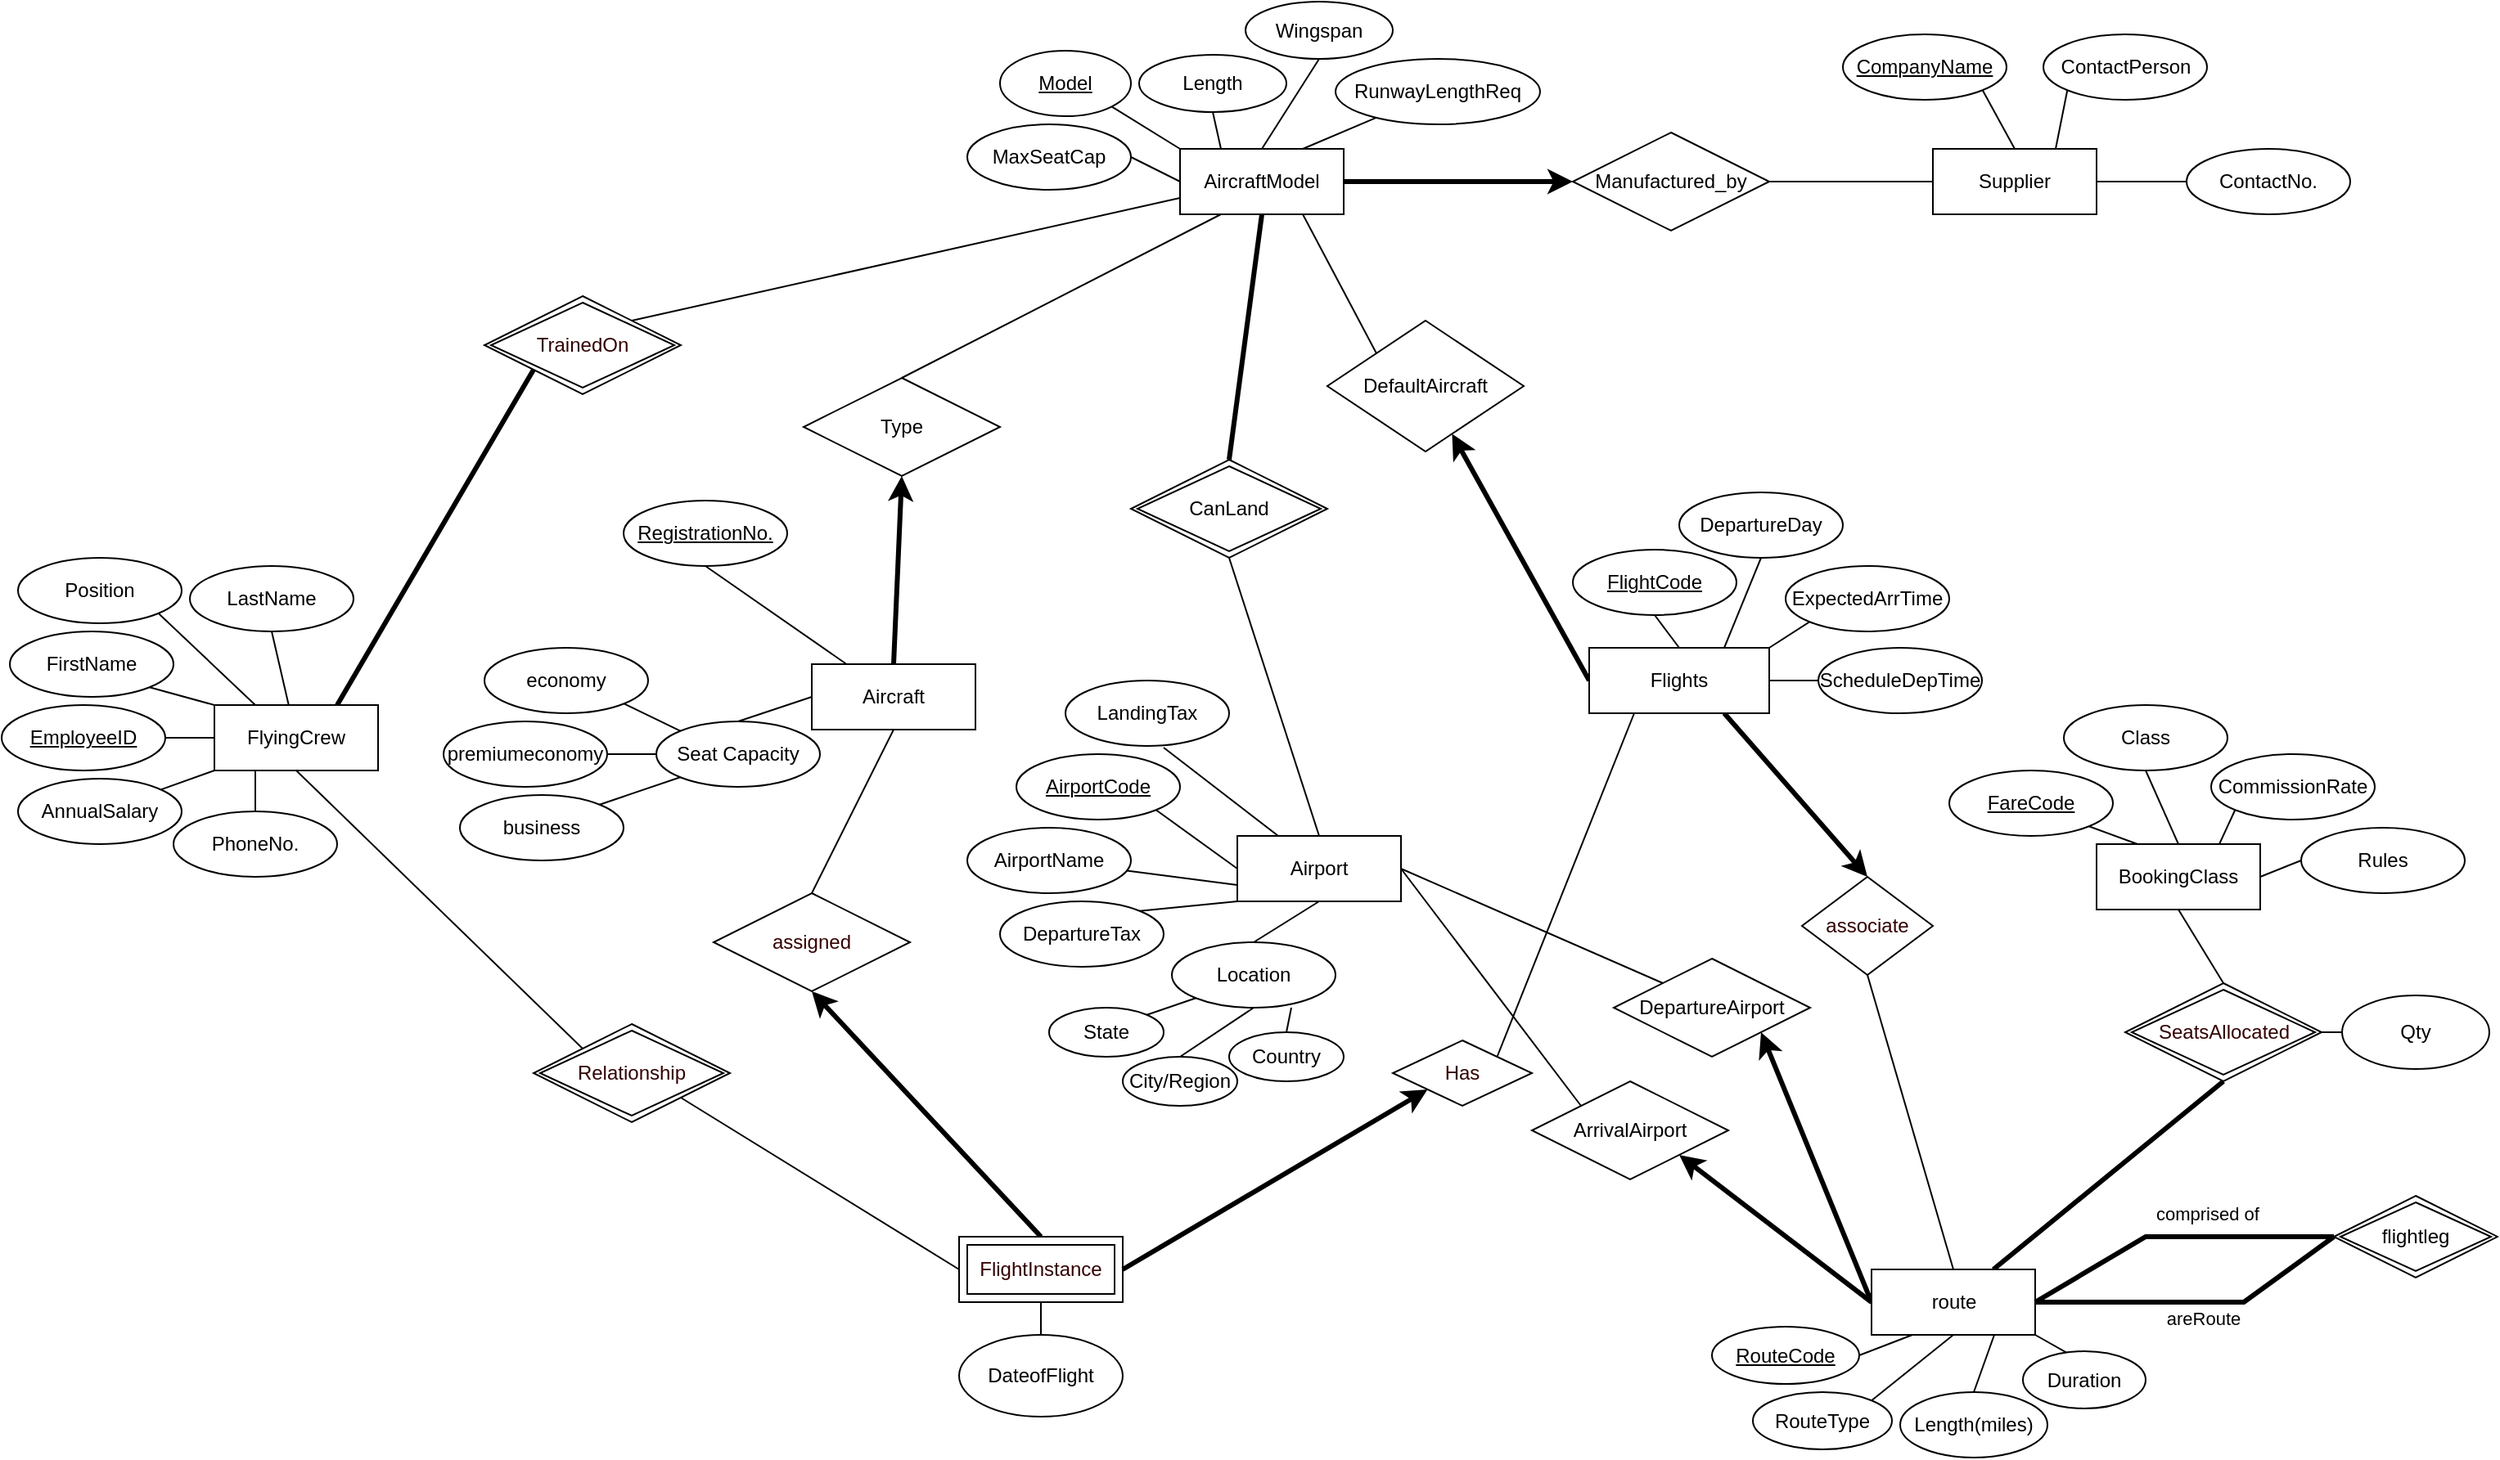 <mxfile version="17.2.4" type="device"><diagram id="R2lEEEUBdFMjLlhIrx00" name="Page-1"><mxGraphModel dx="1956" dy="860" grid="1" gridSize="5" guides="1" tooltips="1" connect="1" arrows="1" fold="1" page="1" pageScale="1" pageWidth="850" pageHeight="1100" math="0" shadow="0" extFonts="Permanent Marker^https://fonts.googleapis.com/css?family=Permanent+Marker"><root><mxCell id="0"/><mxCell id="1" parent="0"/><mxCell id="pEChJf2AspVZPktj4VB5-4" style="edgeStyle=orthogonalEdgeStyle;rounded=0;orthogonalLoop=1;jettySize=auto;html=1;exitX=1;exitY=0.5;exitDx=0;exitDy=0;entryX=0;entryY=0.5;entryDx=0;entryDy=0;fontStyle=1;strokeWidth=3;endArrow=classic;endFill=1;" parent="1" source="TsAvW0tNyDY4sNGclQYW-1" target="eDvHVRvTU_0YYFfgWtFY-4" edge="1"><mxGeometry relative="1" as="geometry"/></mxCell><mxCell id="z5E94BmxUHzPGZJXHCPP-29" style="rounded=0;orthogonalLoop=1;jettySize=auto;html=1;exitX=0;exitY=0;exitDx=0;exitDy=0;entryX=1;entryY=1;entryDx=0;entryDy=0;startArrow=none;startFill=0;endArrow=none;endFill=0;strokeWidth=1;" parent="1" source="TsAvW0tNyDY4sNGclQYW-1" target="TsAvW0tNyDY4sNGclQYW-4" edge="1"><mxGeometry relative="1" as="geometry"/></mxCell><mxCell id="TsAvW0tNyDY4sNGclQYW-1" value="AircraftModel" style="whiteSpace=wrap;html=1;align=center;" parent="1" vertex="1"><mxGeometry x="35" y="135" width="100" height="40" as="geometry"/></mxCell><mxCell id="TsAvW0tNyDY4sNGclQYW-18" style="rounded=0;orthogonalLoop=1;jettySize=auto;html=1;exitX=0.5;exitY=1;exitDx=0;exitDy=0;entryX=0.25;entryY=0;entryDx=0;entryDy=0;endArrow=none;endFill=0;" parent="1" source="TsAvW0tNyDY4sNGclQYW-3" target="TsAvW0tNyDY4sNGclQYW-1" edge="1"><mxGeometry relative="1" as="geometry"/></mxCell><mxCell id="TsAvW0tNyDY4sNGclQYW-3" value="Length" style="ellipse;whiteSpace=wrap;html=1;align=center;" parent="1" vertex="1"><mxGeometry x="10" y="77.5" width="90" height="35" as="geometry"/></mxCell><mxCell id="TsAvW0tNyDY4sNGclQYW-4" value="Model" style="ellipse;whiteSpace=wrap;html=1;align=center;fontStyle=4;strokeColor=default;" parent="1" vertex="1"><mxGeometry x="-75" y="75" width="80" height="40" as="geometry"/></mxCell><mxCell id="TsAvW0tNyDY4sNGclQYW-15" style="rounded=0;orthogonalLoop=1;jettySize=auto;html=1;exitX=0.5;exitY=1;exitDx=0;exitDy=0;entryX=0.5;entryY=0;entryDx=0;entryDy=0;endArrow=none;endFill=0;" parent="1" source="TsAvW0tNyDY4sNGclQYW-5" target="TsAvW0tNyDY4sNGclQYW-1" edge="1"><mxGeometry relative="1" as="geometry"/></mxCell><mxCell id="TsAvW0tNyDY4sNGclQYW-5" value="Wingspan" style="ellipse;whiteSpace=wrap;html=1;align=center;" parent="1" vertex="1"><mxGeometry x="75" y="45" width="90" height="35" as="geometry"/></mxCell><mxCell id="TsAvW0tNyDY4sNGclQYW-16" style="rounded=0;orthogonalLoop=1;jettySize=auto;html=1;entryX=0.75;entryY=0;entryDx=0;entryDy=0;endArrow=none;endFill=0;" parent="1" source="TsAvW0tNyDY4sNGclQYW-6" target="TsAvW0tNyDY4sNGclQYW-1" edge="1"><mxGeometry relative="1" as="geometry"/></mxCell><mxCell id="TsAvW0tNyDY4sNGclQYW-6" value="RunwayLengthReq" style="ellipse;whiteSpace=wrap;html=1;align=center;" parent="1" vertex="1"><mxGeometry x="130" y="80" width="125" height="40" as="geometry"/></mxCell><mxCell id="TsAvW0tNyDY4sNGclQYW-7" value="MaxSeatCap" style="ellipse;whiteSpace=wrap;html=1;align=center;" parent="1" vertex="1"><mxGeometry x="-95" y="120" width="100" height="40" as="geometry"/></mxCell><mxCell id="TsAvW0tNyDY4sNGclQYW-11" value="" style="endArrow=none;html=1;rounded=0;entryX=0;entryY=0.5;entryDx=0;entryDy=0;exitX=1;exitY=0.5;exitDx=0;exitDy=0;" parent="1" source="TsAvW0tNyDY4sNGclQYW-7" target="TsAvW0tNyDY4sNGclQYW-1" edge="1"><mxGeometry width="50" height="50" relative="1" as="geometry"><mxPoint x="-25" y="155" as="sourcePoint"/><mxPoint x="25" y="105" as="targetPoint"/></mxGeometry></mxCell><mxCell id="pEChJf2AspVZPktj4VB5-5" style="edgeStyle=orthogonalEdgeStyle;rounded=0;orthogonalLoop=1;jettySize=auto;html=1;exitX=0;exitY=0.5;exitDx=0;exitDy=0;entryX=1;entryY=0.5;entryDx=0;entryDy=0;endArrow=none;endFill=0;strokeWidth=1;" parent="1" source="TsAvW0tNyDY4sNGclQYW-20" target="eDvHVRvTU_0YYFfgWtFY-4" edge="1"><mxGeometry relative="1" as="geometry"/></mxCell><mxCell id="TsAvW0tNyDY4sNGclQYW-20" value="Supplier" style="whiteSpace=wrap;html=1;align=center;" parent="1" vertex="1"><mxGeometry x="495" y="135" width="100" height="40" as="geometry"/></mxCell><mxCell id="TsAvW0tNyDY4sNGclQYW-28" style="rounded=0;orthogonalLoop=1;jettySize=auto;html=1;exitX=0;exitY=1;exitDx=0;exitDy=0;endArrow=none;endFill=0;entryX=0.75;entryY=0;entryDx=0;entryDy=0;" parent="1" source="TsAvW0tNyDY4sNGclQYW-21" target="TsAvW0tNyDY4sNGclQYW-20" edge="1"><mxGeometry relative="1" as="geometry"><mxPoint x="500" y="135" as="targetPoint"/></mxGeometry></mxCell><mxCell id="TsAvW0tNyDY4sNGclQYW-21" value="ContactPerson" style="ellipse;whiteSpace=wrap;html=1;align=center;" parent="1" vertex="1"><mxGeometry x="562.5" y="65" width="100" height="40" as="geometry"/></mxCell><mxCell id="TsAvW0tNyDY4sNGclQYW-27" style="rounded=0;orthogonalLoop=1;jettySize=auto;html=1;exitX=1;exitY=1;exitDx=0;exitDy=0;endArrow=none;endFill=0;entryX=0.5;entryY=0;entryDx=0;entryDy=0;" parent="1" source="TsAvW0tNyDY4sNGclQYW-22" target="TsAvW0tNyDY4sNGclQYW-20" edge="1"><mxGeometry relative="1" as="geometry"><mxPoint x="460" y="135" as="targetPoint"/></mxGeometry></mxCell><mxCell id="TsAvW0tNyDY4sNGclQYW-22" value="CompanyName" style="ellipse;whiteSpace=wrap;html=1;align=center;fontStyle=4;" parent="1" vertex="1"><mxGeometry x="440" y="65" width="100" height="40" as="geometry"/></mxCell><mxCell id="TsAvW0tNyDY4sNGclQYW-29" style="rounded=0;orthogonalLoop=1;jettySize=auto;html=1;exitX=0;exitY=0.5;exitDx=0;exitDy=0;entryX=1;entryY=0.5;entryDx=0;entryDy=0;endArrow=none;endFill=0;" parent="1" source="TsAvW0tNyDY4sNGclQYW-23" target="TsAvW0tNyDY4sNGclQYW-20" edge="1"><mxGeometry relative="1" as="geometry"/></mxCell><mxCell id="TsAvW0tNyDY4sNGclQYW-23" value="ContactNo." style="ellipse;whiteSpace=wrap;html=1;align=center;" parent="1" vertex="1"><mxGeometry x="650" y="135" width="100" height="40" as="geometry"/></mxCell><mxCell id="7dD6ghx9yGqlYlSgeZOr-4" style="rounded=0;orthogonalLoop=1;jettySize=auto;html=1;exitX=0.5;exitY=1;exitDx=0;exitDy=0;endArrow=none;endFill=0;" parent="1" source="TsAvW0tNyDY4sNGclQYW-32" target="7dD6ghx9yGqlYlSgeZOr-2" edge="1"><mxGeometry relative="1" as="geometry"/></mxCell><mxCell id="TsAvW0tNyDY4sNGclQYW-32" value="RegistrationNo." style="ellipse;whiteSpace=wrap;html=1;align=center;fontStyle=4;" parent="1" vertex="1"><mxGeometry x="-305" y="350" width="100" height="40" as="geometry"/></mxCell><mxCell id="z5E94BmxUHzPGZJXHCPP-46" style="edgeStyle=none;rounded=0;orthogonalLoop=1;jettySize=auto;html=1;exitX=0;exitY=1;exitDx=0;exitDy=0;entryX=1;entryY=0;entryDx=0;entryDy=0;fontSize=12;startArrow=none;startFill=0;endArrow=none;endFill=0;strokeWidth=1;" parent="1" source="TsAvW0tNyDY4sNGclQYW-37" target="z5E94BmxUHzPGZJXHCPP-45" edge="1"><mxGeometry relative="1" as="geometry"/></mxCell><mxCell id="TsAvW0tNyDY4sNGclQYW-37" value="Seat Capacity" style="ellipse;whiteSpace=wrap;html=1;align=center;" parent="1" vertex="1"><mxGeometry x="-285" y="485" width="100" height="40" as="geometry"/></mxCell><mxCell id="pEChJf2AspVZPktj4VB5-18" style="rounded=0;orthogonalLoop=1;jettySize=auto;html=1;exitX=0.5;exitY=0;exitDx=0;exitDy=0;entryX=0.5;entryY=1;entryDx=0;entryDy=0;endArrow=none;endFill=0;strokeWidth=1;" parent="1" source="TsAvW0tNyDY4sNGclQYW-46" target="eDvHVRvTU_0YYFfgWtFY-2" edge="1"><mxGeometry relative="1" as="geometry"/></mxCell><mxCell id="z5E94BmxUHzPGZJXHCPP-9" style="rounded=0;orthogonalLoop=1;jettySize=auto;html=1;exitX=1;exitY=0.5;exitDx=0;exitDy=0;entryX=0;entryY=0;entryDx=0;entryDy=0;endArrow=none;endFill=0;" parent="1" source="TsAvW0tNyDY4sNGclQYW-46" target="z5E94BmxUHzPGZJXHCPP-8" edge="1"><mxGeometry relative="1" as="geometry"/></mxCell><mxCell id="z5E94BmxUHzPGZJXHCPP-30" value="" style="rounded=0;orthogonalLoop=1;jettySize=auto;html=1;startArrow=none;startFill=0;endArrow=none;endFill=0;strokeWidth=1;exitX=0;exitY=0.75;exitDx=0;exitDy=0;" parent="1" source="TsAvW0tNyDY4sNGclQYW-46" target="TsAvW0tNyDY4sNGclQYW-49" edge="1"><mxGeometry relative="1" as="geometry"/></mxCell><mxCell id="TsAvW0tNyDY4sNGclQYW-46" value="Airport" style="whiteSpace=wrap;html=1;align=center;" parent="1" vertex="1"><mxGeometry x="70" y="555" width="100" height="40" as="geometry"/></mxCell><mxCell id="TsAvW0tNyDY4sNGclQYW-54" style="rounded=0;orthogonalLoop=1;jettySize=auto;html=1;exitX=1;exitY=1;exitDx=0;exitDy=0;entryX=0;entryY=0.5;entryDx=0;entryDy=0;endArrow=none;endFill=0;" parent="1" source="TsAvW0tNyDY4sNGclQYW-48" target="TsAvW0tNyDY4sNGclQYW-46" edge="1"><mxGeometry relative="1" as="geometry"/></mxCell><mxCell id="TsAvW0tNyDY4sNGclQYW-48" value="AirportCode" style="ellipse;whiteSpace=wrap;html=1;align=center;fontStyle=4;" parent="1" vertex="1"><mxGeometry x="-65" y="505" width="100" height="40" as="geometry"/></mxCell><mxCell id="TsAvW0tNyDY4sNGclQYW-49" value="AirportName" style="ellipse;whiteSpace=wrap;html=1;align=center;" parent="1" vertex="1"><mxGeometry x="-95" y="550" width="100" height="40" as="geometry"/></mxCell><mxCell id="TsAvW0tNyDY4sNGclQYW-56" style="rounded=0;orthogonalLoop=1;jettySize=auto;html=1;exitX=0.5;exitY=0;exitDx=0;exitDy=0;entryX=0.5;entryY=1;entryDx=0;entryDy=0;endArrow=none;endFill=0;" parent="1" source="TsAvW0tNyDY4sNGclQYW-50" target="TsAvW0tNyDY4sNGclQYW-46" edge="1"><mxGeometry relative="1" as="geometry"><mxPoint x="175" y="675" as="sourcePoint"/></mxGeometry></mxCell><mxCell id="TsAvW0tNyDY4sNGclQYW-50" value="Location" style="ellipse;whiteSpace=wrap;html=1;align=center;" parent="1" vertex="1"><mxGeometry x="30" y="620" width="100" height="40" as="geometry"/></mxCell><mxCell id="TsAvW0tNyDY4sNGclQYW-57" style="rounded=0;orthogonalLoop=1;jettySize=auto;html=1;exitX=1;exitY=0;exitDx=0;exitDy=0;entryX=0;entryY=1;entryDx=0;entryDy=0;endArrow=none;endFill=0;" parent="1" source="TsAvW0tNyDY4sNGclQYW-51" target="TsAvW0tNyDY4sNGclQYW-46" edge="1"><mxGeometry relative="1" as="geometry"/></mxCell><mxCell id="TsAvW0tNyDY4sNGclQYW-51" value="DepartureTax" style="ellipse;whiteSpace=wrap;html=1;align=center;" parent="1" vertex="1"><mxGeometry x="-75" y="595" width="100" height="40" as="geometry"/></mxCell><mxCell id="TsAvW0tNyDY4sNGclQYW-58" style="rounded=0;orthogonalLoop=1;jettySize=auto;html=1;exitX=0.6;exitY=1.025;exitDx=0;exitDy=0;entryX=0.25;entryY=0;entryDx=0;entryDy=0;endArrow=none;endFill=0;exitPerimeter=0;" parent="1" source="TsAvW0tNyDY4sNGclQYW-52" target="TsAvW0tNyDY4sNGclQYW-46" edge="1"><mxGeometry relative="1" as="geometry"/></mxCell><mxCell id="TsAvW0tNyDY4sNGclQYW-52" value="LandingTax" style="ellipse;whiteSpace=wrap;html=1;align=center;" parent="1" vertex="1"><mxGeometry x="-35" y="460" width="100" height="40" as="geometry"/></mxCell><mxCell id="TsAvW0tNyDY4sNGclQYW-72" style="rounded=0;orthogonalLoop=1;jettySize=auto;html=1;exitX=0.5;exitY=1;exitDx=0;exitDy=0;entryX=1;entryY=0;entryDx=0;entryDy=0;endArrow=none;endFill=0;" parent="1" source="z5E94BmxUHzPGZJXHCPP-37" target="TsAvW0tNyDY4sNGclQYW-68" edge="1"><mxGeometry relative="1" as="geometry"/></mxCell><mxCell id="e8c3mmMCPotwnUqlNvpU-26" style="rounded=0;orthogonalLoop=1;jettySize=auto;html=1;entryX=0.5;entryY=1;entryDx=0;entryDy=0;endArrow=none;endFill=0;strokeWidth=3;" parent="1" source="z5E94BmxUHzPGZJXHCPP-37" target="E9beIOmDLiMl7dlAocLe-42" edge="1"><mxGeometry relative="1" as="geometry"><mxPoint x="1125" y="410" as="targetPoint"/><mxPoint x="1076" y="495" as="sourcePoint"/></mxGeometry></mxCell><mxCell id="TsAvW0tNyDY4sNGclQYW-68" value="RouteType" style="ellipse;whiteSpace=wrap;html=1;align=center;" parent="1" vertex="1"><mxGeometry x="385" y="895" width="85" height="35" as="geometry"/></mxCell><mxCell id="TsAvW0tNyDY4sNGclQYW-76" style="rounded=0;orthogonalLoop=1;jettySize=auto;html=1;exitX=1;exitY=0.5;exitDx=0;exitDy=0;entryX=0.25;entryY=1;entryDx=0;entryDy=0;endArrow=none;endFill=0;" parent="1" source="TsAvW0tNyDY4sNGclQYW-75" target="z5E94BmxUHzPGZJXHCPP-37" edge="1"><mxGeometry relative="1" as="geometry"/></mxCell><mxCell id="TsAvW0tNyDY4sNGclQYW-75" value="&lt;u&gt;RouteCode&lt;/u&gt;" style="ellipse;whiteSpace=wrap;html=1;align=center;" parent="1" vertex="1"><mxGeometry x="360" y="855" width="90" height="35" as="geometry"/></mxCell><mxCell id="pEChJf2AspVZPktj4VB5-53" style="rounded=0;orthogonalLoop=1;jettySize=auto;html=1;exitX=0.5;exitY=1;exitDx=0;exitDy=0;endArrow=none;endFill=0;strokeWidth=1;" parent="1" source="E9beIOmDLiMl7dlAocLe-17" target="pEChJf2AspVZPktj4VB5-45" edge="1"><mxGeometry relative="1" as="geometry"/></mxCell><mxCell id="pEChJf2AspVZPktj4VB5-6" style="rounded=0;orthogonalLoop=1;jettySize=auto;html=1;exitX=0.5;exitY=0;exitDx=0;exitDy=0;entryX=0.5;entryY=1;entryDx=0;entryDy=0;endArrow=classic;endFill=1;strokeWidth=3;" parent="1" source="7dD6ghx9yGqlYlSgeZOr-2" target="eDvHVRvTU_0YYFfgWtFY-3" edge="1"><mxGeometry relative="1" as="geometry"/></mxCell><mxCell id="pEChJf2AspVZPktj4VB5-15" style="rounded=0;orthogonalLoop=1;jettySize=auto;html=1;exitX=0;exitY=0.5;exitDx=0;exitDy=0;entryX=0.5;entryY=0;entryDx=0;entryDy=0;endArrow=none;endFill=0;strokeWidth=1;" parent="1" source="7dD6ghx9yGqlYlSgeZOr-2" target="TsAvW0tNyDY4sNGclQYW-37" edge="1"><mxGeometry relative="1" as="geometry"><mxPoint x="-125" y="490" as="sourcePoint"/><mxPoint x="-120" y="450" as="targetPoint"/></mxGeometry></mxCell><mxCell id="7dD6ghx9yGqlYlSgeZOr-2" value="Aircraft" style="whiteSpace=wrap;html=1;align=center;" parent="1" vertex="1"><mxGeometry x="-190" y="450" width="100" height="40" as="geometry"/></mxCell><mxCell id="pEChJf2AspVZPktj4VB5-38" style="rounded=0;orthogonalLoop=1;jettySize=auto;html=1;exitX=0.5;exitY=1;exitDx=0;exitDy=0;entryX=0.5;entryY=0;entryDx=0;entryDy=0;endArrow=none;endFill=0;strokeWidth=1;" parent="1" source="7dD6ghx9yGqlYlSgeZOr-9" target="pEChJf2AspVZPktj4VB5-37" edge="1"><mxGeometry relative="1" as="geometry"/></mxCell><mxCell id="7dD6ghx9yGqlYlSgeZOr-9" value="FlightCode" style="ellipse;whiteSpace=wrap;html=1;align=center;fontStyle=4;" parent="1" vertex="1"><mxGeometry x="275" y="380" width="100" height="40" as="geometry"/></mxCell><mxCell id="7dD6ghx9yGqlYlSgeZOr-10" value="DepartureDay" style="ellipse;whiteSpace=wrap;html=1;align=center;" parent="1" vertex="1"><mxGeometry x="340" y="345" width="100" height="40" as="geometry"/></mxCell><mxCell id="pEChJf2AspVZPktj4VB5-41" style="rounded=0;orthogonalLoop=1;jettySize=auto;html=1;exitX=0;exitY=0.5;exitDx=0;exitDy=0;entryX=1;entryY=0.5;entryDx=0;entryDy=0;endArrow=none;endFill=0;strokeWidth=1;" parent="1" source="7dD6ghx9yGqlYlSgeZOr-11" target="pEChJf2AspVZPktj4VB5-37" edge="1"><mxGeometry relative="1" as="geometry"/></mxCell><mxCell id="7dD6ghx9yGqlYlSgeZOr-11" value="ScheduleDepTime" style="ellipse;whiteSpace=wrap;html=1;align=center;" parent="1" vertex="1"><mxGeometry x="425" y="440" width="100" height="40" as="geometry"/></mxCell><mxCell id="pEChJf2AspVZPktj4VB5-42" style="rounded=0;orthogonalLoop=1;jettySize=auto;html=1;exitX=0;exitY=1;exitDx=0;exitDy=0;endArrow=none;endFill=0;strokeWidth=1;entryX=1;entryY=0;entryDx=0;entryDy=0;" parent="1" source="7dD6ghx9yGqlYlSgeZOr-12" target="pEChJf2AspVZPktj4VB5-37" edge="1"><mxGeometry relative="1" as="geometry"><mxPoint x="560" y="370" as="targetPoint"/></mxGeometry></mxCell><mxCell id="7dD6ghx9yGqlYlSgeZOr-12" value="ExpectedArrTime" style="ellipse;whiteSpace=wrap;html=1;align=center;" parent="1" vertex="1"><mxGeometry x="405" y="390" width="100" height="40" as="geometry"/></mxCell><mxCell id="pEChJf2AspVZPktj4VB5-54" style="rounded=0;orthogonalLoop=1;jettySize=auto;html=1;exitX=0.5;exitY=0;exitDx=0;exitDy=0;endArrow=none;endFill=0;strokeWidth=1;entryX=0.5;entryY=1;entryDx=0;entryDy=0;" parent="1" source="E9beIOmDLiMl7dlAocLe-20" target="7dD6ghx9yGqlYlSgeZOr-2" edge="1"><mxGeometry relative="1" as="geometry"><mxPoint x="200" y="350" as="targetPoint"/><mxPoint x="-110" y="700" as="sourcePoint"/></mxGeometry></mxCell><mxCell id="7dD6ghx9yGqlYlSgeZOr-26" style="rounded=0;orthogonalLoop=1;jettySize=auto;html=1;exitX=0.5;exitY=1;exitDx=0;exitDy=0;entryX=0.5;entryY=0;entryDx=0;entryDy=0;endArrow=none;endFill=0;" parent="1" source="7dD6ghx9yGqlYlSgeZOr-19" target="7dD6ghx9yGqlYlSgeZOr-22" edge="1"><mxGeometry relative="1" as="geometry"/></mxCell><mxCell id="7dD6ghx9yGqlYlSgeZOr-19" value="Class" style="ellipse;whiteSpace=wrap;html=1;align=center;" parent="1" vertex="1"><mxGeometry x="575" y="475" width="100" height="40" as="geometry"/></mxCell><mxCell id="7dD6ghx9yGqlYlSgeZOr-25" style="rounded=0;orthogonalLoop=1;jettySize=auto;html=1;exitX=1;exitY=1;exitDx=0;exitDy=0;entryX=0.25;entryY=0;entryDx=0;entryDy=0;endArrow=none;endFill=0;" parent="1" source="7dD6ghx9yGqlYlSgeZOr-21" target="7dD6ghx9yGqlYlSgeZOr-22" edge="1"><mxGeometry relative="1" as="geometry"/></mxCell><mxCell id="7dD6ghx9yGqlYlSgeZOr-21" value="FareCode" style="ellipse;whiteSpace=wrap;html=1;align=center;fontStyle=4;" parent="1" vertex="1"><mxGeometry x="505" y="515" width="100" height="40" as="geometry"/></mxCell><mxCell id="e8c3mmMCPotwnUqlNvpU-27" style="rounded=0;orthogonalLoop=1;jettySize=auto;html=1;exitX=0.5;exitY=1;exitDx=0;exitDy=0;entryX=0.5;entryY=0;entryDx=0;entryDy=0;endArrow=none;endFill=0;strokeWidth=1;" parent="1" source="7dD6ghx9yGqlYlSgeZOr-22" target="E9beIOmDLiMl7dlAocLe-42" edge="1"><mxGeometry relative="1" as="geometry"><mxPoint x="657.5" y="650" as="targetPoint"/></mxGeometry></mxCell><mxCell id="7dD6ghx9yGqlYlSgeZOr-22" value="BookingClass" style="whiteSpace=wrap;html=1;align=center;gradientColor=#ffffff;gradientDirection=east;" parent="1" vertex="1"><mxGeometry x="595" y="560" width="100" height="40" as="geometry"/></mxCell><mxCell id="7dD6ghx9yGqlYlSgeZOr-27" style="rounded=0;orthogonalLoop=1;jettySize=auto;html=1;exitX=0;exitY=1;exitDx=0;exitDy=0;entryX=0.75;entryY=0;entryDx=0;entryDy=0;endArrow=none;endFill=0;" parent="1" source="7dD6ghx9yGqlYlSgeZOr-23" target="7dD6ghx9yGqlYlSgeZOr-22" edge="1"><mxGeometry relative="1" as="geometry"/></mxCell><mxCell id="7dD6ghx9yGqlYlSgeZOr-23" value="CommissionRate" style="ellipse;whiteSpace=wrap;html=1;align=center;" parent="1" vertex="1"><mxGeometry x="665" y="505" width="100" height="40" as="geometry"/></mxCell><mxCell id="7dD6ghx9yGqlYlSgeZOr-28" style="rounded=0;orthogonalLoop=1;jettySize=auto;html=1;exitX=0;exitY=0.5;exitDx=0;exitDy=0;entryX=1;entryY=0.5;entryDx=0;entryDy=0;endArrow=none;endFill=0;" parent="1" source="7dD6ghx9yGqlYlSgeZOr-24" target="7dD6ghx9yGqlYlSgeZOr-22" edge="1"><mxGeometry relative="1" as="geometry"/></mxCell><mxCell id="7dD6ghx9yGqlYlSgeZOr-24" value="Rules" style="ellipse;whiteSpace=wrap;html=1;align=center;" parent="1" vertex="1"><mxGeometry x="720" y="550" width="100" height="40" as="geometry"/></mxCell><mxCell id="7dD6ghx9yGqlYlSgeZOr-43" style="rounded=0;orthogonalLoop=1;jettySize=auto;html=1;exitX=0;exitY=1;exitDx=0;exitDy=0;endArrow=none;endFill=0;" parent="1" source="7dD6ghx9yGqlYlSgeZOr-29" target="7dD6ghx9yGqlYlSgeZOr-42" edge="1"><mxGeometry relative="1" as="geometry"/></mxCell><mxCell id="e8c3mmMCPotwnUqlNvpU-42" style="rounded=0;orthogonalLoop=1;jettySize=auto;html=1;exitX=0.75;exitY=0;exitDx=0;exitDy=0;entryX=0;entryY=1;entryDx=0;entryDy=0;endArrow=none;endFill=0;strokeWidth=3;fontStyle=1" parent="1" source="7dD6ghx9yGqlYlSgeZOr-29" target="E9beIOmDLiMl7dlAocLe-46" edge="1"><mxGeometry relative="1" as="geometry"><mxPoint x="-350" y="275" as="targetPoint"/></mxGeometry></mxCell><mxCell id="7dD6ghx9yGqlYlSgeZOr-29" value="FlyingCrew" style="whiteSpace=wrap;html=1;align=center;" parent="1" vertex="1"><mxGeometry x="-555" y="475" width="100" height="40" as="geometry"/></mxCell><mxCell id="7dD6ghx9yGqlYlSgeZOr-38" style="edgeStyle=orthogonalEdgeStyle;rounded=0;orthogonalLoop=1;jettySize=auto;html=1;exitX=1;exitY=0.5;exitDx=0;exitDy=0;entryX=0;entryY=0.5;entryDx=0;entryDy=0;endArrow=none;endFill=0;" parent="1" source="7dD6ghx9yGqlYlSgeZOr-30" target="7dD6ghx9yGqlYlSgeZOr-29" edge="1"><mxGeometry relative="1" as="geometry"/></mxCell><mxCell id="7dD6ghx9yGqlYlSgeZOr-30" value="EmployeeID" style="ellipse;whiteSpace=wrap;html=1;align=center;fontStyle=4;" parent="1" vertex="1"><mxGeometry x="-685" y="475" width="100" height="40" as="geometry"/></mxCell><mxCell id="7dD6ghx9yGqlYlSgeZOr-37" style="rounded=0;orthogonalLoop=1;jettySize=auto;html=1;exitX=1;exitY=1;exitDx=0;exitDy=0;entryX=0;entryY=0;entryDx=0;entryDy=0;endArrow=none;endFill=0;" parent="1" source="7dD6ghx9yGqlYlSgeZOr-31" target="7dD6ghx9yGqlYlSgeZOr-29" edge="1"><mxGeometry relative="1" as="geometry"/></mxCell><mxCell id="7dD6ghx9yGqlYlSgeZOr-31" value="FirstName" style="ellipse;whiteSpace=wrap;html=1;align=center;" parent="1" vertex="1"><mxGeometry x="-680" y="430" width="100" height="40" as="geometry"/></mxCell><mxCell id="7dD6ghx9yGqlYlSgeZOr-36" style="rounded=0;orthogonalLoop=1;jettySize=auto;html=1;exitX=0.5;exitY=1;exitDx=0;exitDy=0;endArrow=none;endFill=0;" parent="1" source="7dD6ghx9yGqlYlSgeZOr-33" target="7dD6ghx9yGqlYlSgeZOr-29" edge="1"><mxGeometry relative="1" as="geometry"><mxPoint x="-415" y="475" as="sourcePoint"/></mxGeometry></mxCell><mxCell id="7dD6ghx9yGqlYlSgeZOr-33" value="LastName" style="ellipse;whiteSpace=wrap;html=1;align=center;" parent="1" vertex="1"><mxGeometry x="-570" y="390" width="100" height="40" as="geometry"/></mxCell><mxCell id="7dD6ghx9yGqlYlSgeZOr-40" style="rounded=0;orthogonalLoop=1;jettySize=auto;html=1;exitX=0.5;exitY=0;exitDx=0;exitDy=0;entryX=0.25;entryY=1;entryDx=0;entryDy=0;endArrow=none;endFill=0;" parent="1" source="7dD6ghx9yGqlYlSgeZOr-34" target="7dD6ghx9yGqlYlSgeZOr-29" edge="1"><mxGeometry relative="1" as="geometry"><mxPoint x="-425" y="525" as="sourcePoint"/></mxGeometry></mxCell><mxCell id="7dD6ghx9yGqlYlSgeZOr-34" value="PhoneNo." style="ellipse;whiteSpace=wrap;html=1;align=center;" parent="1" vertex="1"><mxGeometry x="-580" y="540" width="100" height="40" as="geometry"/></mxCell><mxCell id="7dD6ghx9yGqlYlSgeZOr-39" style="rounded=0;orthogonalLoop=1;jettySize=auto;html=1;exitX=0.5;exitY=0;exitDx=0;exitDy=0;entryX=0.25;entryY=0;entryDx=0;entryDy=0;endArrow=none;endFill=0;" parent="1" source="7dD6ghx9yGqlYlSgeZOr-35" target="7dD6ghx9yGqlYlSgeZOr-29" edge="1"><mxGeometry relative="1" as="geometry"/></mxCell><mxCell id="7dD6ghx9yGqlYlSgeZOr-35" value="Position" style="ellipse;whiteSpace=wrap;html=1;align=center;" parent="1" vertex="1"><mxGeometry x="-675" y="385" width="100" height="40" as="geometry"/></mxCell><mxCell id="7dD6ghx9yGqlYlSgeZOr-42" value="AnnualSalary" style="ellipse;whiteSpace=wrap;html=1;align=center;" parent="1" vertex="1"><mxGeometry x="-675" y="520" width="100" height="40" as="geometry"/></mxCell><mxCell id="pEChJf2AspVZPktj4VB5-19" style="rounded=0;orthogonalLoop=1;jettySize=auto;html=1;exitX=0.5;exitY=0;exitDx=0;exitDy=0;entryX=0.5;entryY=1;entryDx=0;entryDy=0;endArrow=none;endFill=0;strokeWidth=3;" parent="1" source="eDvHVRvTU_0YYFfgWtFY-2" target="TsAvW0tNyDY4sNGclQYW-1" edge="1"><mxGeometry relative="1" as="geometry"/></mxCell><mxCell id="eDvHVRvTU_0YYFfgWtFY-2" value="CanLand" style="shape=rhombus;double=1;perimeter=rhombusPerimeter;whiteSpace=wrap;html=1;align=center;" parent="1" vertex="1"><mxGeometry x="5" y="325" width="120" height="60" as="geometry"/></mxCell><mxCell id="pEChJf2AspVZPktj4VB5-7" style="rounded=0;orthogonalLoop=1;jettySize=auto;html=1;exitX=0.5;exitY=0;exitDx=0;exitDy=0;entryX=0.25;entryY=1;entryDx=0;entryDy=0;endArrow=none;endFill=0;strokeWidth=1;" parent="1" source="eDvHVRvTU_0YYFfgWtFY-3" target="TsAvW0tNyDY4sNGclQYW-1" edge="1"><mxGeometry relative="1" as="geometry"><mxPoint x="115" y="205" as="sourcePoint"/></mxGeometry></mxCell><mxCell id="eDvHVRvTU_0YYFfgWtFY-3" value="Type" style="shape=rhombus;perimeter=rhombusPerimeter;whiteSpace=wrap;html=1;align=center;" parent="1" vertex="1"><mxGeometry x="-195" y="275" width="120" height="60" as="geometry"/></mxCell><mxCell id="eDvHVRvTU_0YYFfgWtFY-4" value="Manufactured_by" style="shape=rhombus;perimeter=rhombusPerimeter;whiteSpace=wrap;html=1;align=center;" parent="1" vertex="1"><mxGeometry x="275" y="125" width="120" height="60" as="geometry"/></mxCell><mxCell id="pEChJf2AspVZPktj4VB5-39" style="rounded=0;orthogonalLoop=1;jettySize=auto;html=1;entryX=0.5;entryY=1;entryDx=0;entryDy=0;endArrow=none;endFill=0;strokeWidth=1;exitX=0.75;exitY=0;exitDx=0;exitDy=0;" parent="1" source="pEChJf2AspVZPktj4VB5-37" target="7dD6ghx9yGqlYlSgeZOr-10" edge="1"><mxGeometry relative="1" as="geometry"><mxPoint x="340" y="445" as="sourcePoint"/></mxGeometry></mxCell><mxCell id="e8c3mmMCPotwnUqlNvpU-22" style="rounded=0;orthogonalLoop=1;jettySize=auto;html=1;exitX=0;exitY=0.5;exitDx=0;exitDy=0;endArrow=classic;endFill=1;strokeWidth=3;" parent="1" source="pEChJf2AspVZPktj4VB5-37" target="e8c3mmMCPotwnUqlNvpU-21" edge="1"><mxGeometry relative="1" as="geometry"><mxPoint x="490" y="462.5" as="targetPoint"/></mxGeometry></mxCell><mxCell id="E9beIOmDLiMl7dlAocLe-11" style="rounded=0;orthogonalLoop=1;jettySize=auto;html=1;exitX=0.75;exitY=1;exitDx=0;exitDy=0;fontSize=12;fontColor=#FF0000;endArrow=classic;endFill=1;strokeWidth=3;entryX=0.5;entryY=0;entryDx=0;entryDy=0;" parent="1" source="pEChJf2AspVZPktj4VB5-37" target="E9beIOmDLiMl7dlAocLe-13" edge="1"><mxGeometry relative="1" as="geometry"><mxPoint x="690" y="535" as="targetPoint"/></mxGeometry></mxCell><mxCell id="pEChJf2AspVZPktj4VB5-37" value="Flights" style="rounded=0;whiteSpace=wrap;html=1;" parent="1" vertex="1"><mxGeometry x="285" y="440" width="110" height="40" as="geometry"/></mxCell><mxCell id="pEChJf2AspVZPktj4VB5-45" value="&lt;span&gt;DateofFlight&lt;/span&gt;" style="ellipse;whiteSpace=wrap;html=1;fontStyle=0" parent="1" vertex="1"><mxGeometry x="-100" y="860" width="100" height="50" as="geometry"/></mxCell><mxCell id="e8c3mmMCPotwnUqlNvpU-40" style="rounded=0;orthogonalLoop=1;jettySize=auto;html=1;entryX=0.5;entryY=1;entryDx=0;entryDy=0;endArrow=none;endFill=0;strokeWidth=1;exitX=0;exitY=0;exitDx=0;exitDy=0;" parent="1" source="E9beIOmDLiMl7dlAocLe-25" target="7dD6ghx9yGqlYlSgeZOr-29" edge="1"><mxGeometry relative="1" as="geometry"><mxPoint x="-205" y="740" as="sourcePoint"/></mxGeometry></mxCell><mxCell id="e8c3mmMCPotwnUqlNvpU-15" style="rounded=0;orthogonalLoop=1;jettySize=auto;html=1;exitX=1;exitY=0.5;exitDx=0;exitDy=0;entryX=0;entryY=0.5;entryDx=0;entryDy=0;endArrow=none;endFill=0;strokeWidth=3;" parent="1" source="z5E94BmxUHzPGZJXHCPP-37" target="hZFeaSpK1w3g6YKAM20X-2" edge="1"><mxGeometry relative="1" as="geometry"><mxPoint x="767.04" y="625" as="sourcePoint"/><mxPoint x="760" y="545" as="targetPoint"/><Array as="points"><mxPoint x="685" y="840"/></Array></mxGeometry></mxCell><mxCell id="o5pMyYxtcq855vADtxg--4" value="areRoute" style="edgeLabel;html=1;align=center;verticalAlign=middle;resizable=0;points=[];" parent="e8c3mmMCPotwnUqlNvpU-15" vertex="1" connectable="0"><mxGeometry x="0.453" y="-2" relative="1" as="geometry"><mxPoint x="-38" y="17" as="offset"/></mxGeometry></mxCell><mxCell id="z5E94BmxUHzPGZJXHCPP-7" style="rounded=0;orthogonalLoop=1;jettySize=auto;html=1;exitX=0;exitY=0.5;exitDx=0;exitDy=0;entryX=1;entryY=1;entryDx=0;entryDy=0;endArrow=classic;endFill=1;strokeWidth=3;" parent="1" source="z5E94BmxUHzPGZJXHCPP-37" target="z5E94BmxUHzPGZJXHCPP-5" edge="1"><mxGeometry relative="1" as="geometry"><mxPoint x="785" y="640" as="sourcePoint"/><mxPoint x="235" y="760" as="targetPoint"/></mxGeometry></mxCell><mxCell id="z5E94BmxUHzPGZJXHCPP-24" style="rounded=0;orthogonalLoop=1;jettySize=auto;html=1;startArrow=none;startFill=0;endArrow=none;endFill=0;strokeWidth=1;exitX=0.25;exitY=1;exitDx=0;exitDy=0;entryX=1;entryY=0;entryDx=0;entryDy=0;" parent="1" source="pEChJf2AspVZPktj4VB5-37" target="E9beIOmDLiMl7dlAocLe-18" edge="1"><mxGeometry relative="1" as="geometry"><mxPoint x="650" y="455" as="sourcePoint"/><mxPoint x="245" y="705" as="targetPoint"/></mxGeometry></mxCell><mxCell id="e8c3mmMCPotwnUqlNvpU-7" value="Length(miles)" style="ellipse;whiteSpace=wrap;html=1;" parent="1" vertex="1"><mxGeometry x="475" y="895" width="90" height="40" as="geometry"/></mxCell><mxCell id="e8c3mmMCPotwnUqlNvpU-21" value="DefaultAircraft" style="rhombus;whiteSpace=wrap;html=1;" parent="1" vertex="1"><mxGeometry x="125" y="240" width="120" height="80" as="geometry"/></mxCell><mxCell id="hUPP75pF7lh_psA8K6cN-2" value="" style="rounded=0;orthogonalLoop=1;jettySize=auto;html=1;endArrow=none;endFill=0;exitX=1;exitY=0.5;exitDx=0;exitDy=0;" parent="1" source="E9beIOmDLiMl7dlAocLe-42" target="hUPP75pF7lh_psA8K6cN-1" edge="1"><mxGeometry relative="1" as="geometry"><mxPoint x="713.248" y="671.442" as="sourcePoint"/></mxGeometry></mxCell><mxCell id="e8c3mmMCPotwnUqlNvpU-43" style="rounded=0;orthogonalLoop=1;jettySize=auto;html=1;entryX=0;entryY=0.75;entryDx=0;entryDy=0;endArrow=none;endFill=0;strokeWidth=1;exitX=1;exitY=0;exitDx=0;exitDy=0;" parent="1" source="E9beIOmDLiMl7dlAocLe-46" target="TsAvW0tNyDY4sNGclQYW-1" edge="1"><mxGeometry relative="1" as="geometry"><mxPoint x="-310" y="235" as="sourcePoint"/></mxGeometry></mxCell><mxCell id="z5E94BmxUHzPGZJXHCPP-6" style="rounded=0;orthogonalLoop=1;jettySize=auto;html=1;exitX=0;exitY=0;exitDx=0;exitDy=0;entryX=1;entryY=0.5;entryDx=0;entryDy=0;endArrow=none;endFill=0;" parent="1" source="z5E94BmxUHzPGZJXHCPP-5" target="TsAvW0tNyDY4sNGclQYW-46" edge="1"><mxGeometry relative="1" as="geometry"/></mxCell><mxCell id="z5E94BmxUHzPGZJXHCPP-5" value="DepartureAirport" style="shape=rhombus;perimeter=rhombusPerimeter;whiteSpace=wrap;html=1;align=center;" parent="1" vertex="1"><mxGeometry x="300" y="630" width="120" height="60" as="geometry"/></mxCell><mxCell id="z5E94BmxUHzPGZJXHCPP-10" style="rounded=0;orthogonalLoop=1;jettySize=auto;html=1;exitX=1;exitY=1;exitDx=0;exitDy=0;entryX=0;entryY=0.5;entryDx=0;entryDy=0;endArrow=none;endFill=0;strokeWidth=3;startArrow=classic;startFill=1;" parent="1" source="z5E94BmxUHzPGZJXHCPP-8" target="z5E94BmxUHzPGZJXHCPP-37" edge="1"><mxGeometry relative="1" as="geometry"><mxPoint x="990" y="560" as="targetPoint"/></mxGeometry></mxCell><mxCell id="z5E94BmxUHzPGZJXHCPP-8" value="ArrivalAirport" style="shape=rhombus;perimeter=rhombusPerimeter;whiteSpace=wrap;html=1;align=center;" parent="1" vertex="1"><mxGeometry x="250" y="705" width="120" height="60" as="geometry"/></mxCell><mxCell id="G1-RRd-SAFOiyB4_DJzj-7" style="rounded=0;orthogonalLoop=1;jettySize=auto;html=1;exitX=0.75;exitY=1;exitDx=0;exitDy=0;entryX=0.5;entryY=0;entryDx=0;entryDy=0;endArrow=none;endFill=0;strokeWidth=1;" parent="1" source="z5E94BmxUHzPGZJXHCPP-37" target="e8c3mmMCPotwnUqlNvpU-7" edge="1"><mxGeometry relative="1" as="geometry"/></mxCell><mxCell id="G1-RRd-SAFOiyB4_DJzj-9" style="rounded=0;orthogonalLoop=1;jettySize=auto;html=1;exitX=1;exitY=1;exitDx=0;exitDy=0;entryX=0.387;entryY=0.063;entryDx=0;entryDy=0;entryPerimeter=0;endArrow=none;endFill=0;strokeWidth=1;" parent="1" source="z5E94BmxUHzPGZJXHCPP-37" target="G1-RRd-SAFOiyB4_DJzj-4" edge="1"><mxGeometry relative="1" as="geometry"/></mxCell><mxCell id="z5E94BmxUHzPGZJXHCPP-37" value="route" style="rounded=0;whiteSpace=wrap;html=1;fontFamily=Helvetica;fontSize=12;fontColor=default;align=center;strokeColor=default;fillColor=default;gradientColor=#ffffff;" parent="1" vertex="1"><mxGeometry x="457.5" y="820" width="100" height="40" as="geometry"/></mxCell><mxCell id="hUPP75pF7lh_psA8K6cN-1" value="Qty" style="ellipse;whiteSpace=wrap;html=1;" parent="1" vertex="1"><mxGeometry x="745" y="652.5" width="90" height="45" as="geometry"/></mxCell><mxCell id="hUPP75pF7lh_psA8K6cN-3" style="rounded=0;orthogonalLoop=1;jettySize=auto;html=1;exitX=0;exitY=0;exitDx=0;exitDy=0;entryX=0.75;entryY=1;entryDx=0;entryDy=0;endArrow=none;endFill=0;" parent="1" source="e8c3mmMCPotwnUqlNvpU-21" target="TsAvW0tNyDY4sNGclQYW-1" edge="1"><mxGeometry relative="1" as="geometry"/></mxCell><mxCell id="F8u8NkVgd0D9XR_Xp-b1-5" style="rounded=0;orthogonalLoop=1;jettySize=auto;html=1;exitX=0.5;exitY=0;exitDx=0;exitDy=0;entryX=0.5;entryY=1;entryDx=0;entryDy=0;endArrow=none;endFill=0;" parent="1" source="F8u8NkVgd0D9XR_Xp-b1-1" target="TsAvW0tNyDY4sNGclQYW-50" edge="1"><mxGeometry relative="1" as="geometry"/></mxCell><mxCell id="F8u8NkVgd0D9XR_Xp-b1-1" value="City/Region" style="ellipse;whiteSpace=wrap;html=1;" parent="1" vertex="1"><mxGeometry y="690" width="70" height="30" as="geometry"/></mxCell><mxCell id="F8u8NkVgd0D9XR_Xp-b1-4" style="rounded=0;orthogonalLoop=1;jettySize=auto;html=1;exitX=0.5;exitY=0;exitDx=0;exitDy=0;entryX=0.73;entryY=1;entryDx=0;entryDy=0;endArrow=none;endFill=0;entryPerimeter=0;" parent="1" source="F8u8NkVgd0D9XR_Xp-b1-2" target="TsAvW0tNyDY4sNGclQYW-50" edge="1"><mxGeometry relative="1" as="geometry"/></mxCell><mxCell id="F8u8NkVgd0D9XR_Xp-b1-2" value="Country" style="ellipse;whiteSpace=wrap;html=1;" parent="1" vertex="1"><mxGeometry x="65" y="675" width="70" height="30" as="geometry"/></mxCell><mxCell id="z5E94BmxUHzPGZJXHCPP-44" value="economy" style="ellipse;whiteSpace=wrap;html=1;align=center;fontSize=12;gradientColor=#ffffff;gradientDirection=east;" parent="1" vertex="1"><mxGeometry x="-390" y="440" width="100" height="40" as="geometry"/></mxCell><mxCell id="z5E94BmxUHzPGZJXHCPP-45" value="business" style="ellipse;whiteSpace=wrap;html=1;align=center;fontSize=12;gradientColor=#ffffff;gradientDirection=east;" parent="1" vertex="1"><mxGeometry x="-405" y="530" width="100" height="40" as="geometry"/></mxCell><mxCell id="F8u8NkVgd0D9XR_Xp-b1-3" value="State" style="ellipse;whiteSpace=wrap;html=1;" parent="1" vertex="1"><mxGeometry x="-45" y="660" width="70" height="30" as="geometry"/></mxCell><mxCell id="z5E94BmxUHzPGZJXHCPP-43" value="premiumeconomy" style="ellipse;whiteSpace=wrap;html=1;align=center;fontSize=12;gradientColor=#ffffff;gradientDirection=east;" parent="1" vertex="1"><mxGeometry x="-415" y="485" width="100" height="40" as="geometry"/></mxCell><mxCell id="F8u8NkVgd0D9XR_Xp-b1-6" style="rounded=0;orthogonalLoop=1;jettySize=auto;html=1;exitX=1;exitY=0;exitDx=0;exitDy=0;entryX=0;entryY=1;entryDx=0;entryDy=0;endArrow=none;endFill=0;" parent="1" source="F8u8NkVgd0D9XR_Xp-b1-3" target="TsAvW0tNyDY4sNGclQYW-50" edge="1"><mxGeometry relative="1" as="geometry"/></mxCell><mxCell id="z5E94BmxUHzPGZJXHCPP-47" style="edgeStyle=none;rounded=0;orthogonalLoop=1;jettySize=auto;html=1;exitX=1;exitY=1;exitDx=0;exitDy=0;entryX=0;entryY=0;entryDx=0;entryDy=0;fontSize=12;startArrow=none;startFill=0;endArrow=none;endFill=0;strokeWidth=1;" parent="1" source="z5E94BmxUHzPGZJXHCPP-44" target="TsAvW0tNyDY4sNGclQYW-37" edge="1"><mxGeometry relative="1" as="geometry"><mxPoint x="-350" y="470" as="sourcePoint"/><mxPoint x="-342.355" y="522.858" as="targetPoint"/></mxGeometry></mxCell><mxCell id="z5E94BmxUHzPGZJXHCPP-48" style="edgeStyle=none;rounded=0;orthogonalLoop=1;jettySize=auto;html=1;exitX=0;exitY=0.5;exitDx=0;exitDy=0;entryX=1;entryY=0.5;entryDx=0;entryDy=0;fontSize=12;startArrow=none;startFill=0;endArrow=none;endFill=0;strokeWidth=1;" parent="1" source="TsAvW0tNyDY4sNGclQYW-37" target="z5E94BmxUHzPGZJXHCPP-43" edge="1"><mxGeometry relative="1" as="geometry"><mxPoint x="-335" y="545" as="sourcePoint"/><mxPoint x="-327.355" y="597.858" as="targetPoint"/><Array as="points"/></mxGeometry></mxCell><mxCell id="hZFeaSpK1w3g6YKAM20X-2" value="flightleg" style="shape=rhombus;double=1;perimeter=rhombusPerimeter;whiteSpace=wrap;html=1;align=center;" parent="1" vertex="1"><mxGeometry x="740" y="775" width="100" height="50" as="geometry"/></mxCell><mxCell id="E9beIOmDLiMl7dlAocLe-14" style="edgeStyle=none;rounded=0;orthogonalLoop=1;jettySize=auto;html=1;exitX=0.5;exitY=1;exitDx=0;exitDy=0;entryX=0.5;entryY=0;entryDx=0;entryDy=0;fontSize=12;fontColor=#FF0000;endArrow=none;endFill=0;strokeWidth=1;" parent="1" source="E9beIOmDLiMl7dlAocLe-13" target="z5E94BmxUHzPGZJXHCPP-37" edge="1"><mxGeometry relative="1" as="geometry"><mxPoint x="405" y="720" as="sourcePoint"/></mxGeometry></mxCell><mxCell id="E9beIOmDLiMl7dlAocLe-13" value="&lt;font color=&quot;#330000&quot;&gt;associate&lt;/font&gt;" style="shape=rhombus;perimeter=rhombusPerimeter;whiteSpace=wrap;html=1;align=center;fontSize=12;fontColor=#FF0000;" parent="1" vertex="1"><mxGeometry x="415" y="580" width="80" height="60" as="geometry"/></mxCell><mxCell id="E9beIOmDLiMl7dlAocLe-21" style="edgeStyle=none;rounded=0;orthogonalLoop=1;jettySize=auto;html=1;exitX=0.5;exitY=0;exitDx=0;exitDy=0;entryX=0.5;entryY=1;entryDx=0;entryDy=0;fontSize=12;fontColor=#330000;endArrow=classic;endFill=1;strokeWidth=3;" parent="1" source="E9beIOmDLiMl7dlAocLe-17" target="E9beIOmDLiMl7dlAocLe-20" edge="1"><mxGeometry relative="1" as="geometry"/></mxCell><mxCell id="E9beIOmDLiMl7dlAocLe-26" style="edgeStyle=none;rounded=0;orthogonalLoop=1;jettySize=auto;html=1;exitX=0;exitY=0.5;exitDx=0;exitDy=0;entryX=1;entryY=1;entryDx=0;entryDy=0;fontSize=12;fontColor=#330000;endArrow=none;endFill=0;strokeWidth=1;" parent="1" source="E9beIOmDLiMl7dlAocLe-17" target="E9beIOmDLiMl7dlAocLe-25" edge="1"><mxGeometry relative="1" as="geometry"/></mxCell><mxCell id="E9beIOmDLiMl7dlAocLe-17" value="FlightInstance" style="shape=ext;margin=3;double=1;whiteSpace=wrap;html=1;align=center;fontSize=12;fontColor=#330000;" parent="1" vertex="1"><mxGeometry x="-100" y="800" width="100" height="40" as="geometry"/></mxCell><mxCell id="E9beIOmDLiMl7dlAocLe-19" style="edgeStyle=none;rounded=0;orthogonalLoop=1;jettySize=auto;html=1;exitX=0;exitY=1;exitDx=0;exitDy=0;entryX=1;entryY=0.5;entryDx=0;entryDy=0;fontSize=12;fontColor=#330000;endArrow=none;endFill=0;strokeWidth=3;startArrow=classic;startFill=1;" parent="1" source="E9beIOmDLiMl7dlAocLe-18" target="E9beIOmDLiMl7dlAocLe-17" edge="1"><mxGeometry relative="1" as="geometry"/></mxCell><mxCell id="E9beIOmDLiMl7dlAocLe-18" value="Has" style="shape=rhombus;perimeter=rhombusPerimeter;whiteSpace=wrap;html=1;align=center;fontSize=12;fontColor=#330000;" parent="1" vertex="1"><mxGeometry x="165" y="680" width="85" height="40" as="geometry"/></mxCell><mxCell id="E9beIOmDLiMl7dlAocLe-20" value="assigned" style="shape=rhombus;perimeter=rhombusPerimeter;whiteSpace=wrap;html=1;align=center;fontSize=12;fontColor=#330000;" parent="1" vertex="1"><mxGeometry x="-250" y="590" width="120" height="60" as="geometry"/></mxCell><mxCell id="E9beIOmDLiMl7dlAocLe-25" value="Relationship" style="shape=rhombus;double=1;perimeter=rhombusPerimeter;whiteSpace=wrap;html=1;align=center;fontSize=12;fontColor=#330000;" parent="1" vertex="1"><mxGeometry x="-360" y="670" width="120" height="60" as="geometry"/></mxCell><mxCell id="E9beIOmDLiMl7dlAocLe-42" value="SeatsAllocated" style="shape=rhombus;double=1;perimeter=rhombusPerimeter;whiteSpace=wrap;html=1;align=center;fontSize=12;fontColor=#330000;" parent="1" vertex="1"><mxGeometry x="612.5" y="645" width="120" height="60" as="geometry"/></mxCell><mxCell id="E9beIOmDLiMl7dlAocLe-46" value="TrainedOn" style="shape=rhombus;double=1;perimeter=rhombusPerimeter;whiteSpace=wrap;html=1;align=center;fontSize=12;fontColor=#330000;" parent="1" vertex="1"><mxGeometry x="-390" y="225" width="120" height="60" as="geometry"/></mxCell><mxCell id="o5pMyYxtcq855vADtxg--2" value="" style="endArrow=none;html=1;rounded=0;entryX=0;entryY=0.5;entryDx=0;entryDy=0;strokeWidth=3;exitX=1;exitY=0.5;exitDx=0;exitDy=0;" parent="1" target="hZFeaSpK1w3g6YKAM20X-2" edge="1" source="z5E94BmxUHzPGZJXHCPP-37"><mxGeometry width="50" height="50" relative="1" as="geometry"><mxPoint x="557.5" y="820" as="sourcePoint"/><mxPoint x="607.5" y="770" as="targetPoint"/><Array as="points"><mxPoint x="625" y="800"/></Array></mxGeometry></mxCell><mxCell id="o5pMyYxtcq855vADtxg--3" value="comprised of&amp;nbsp;&lt;br&gt;" style="edgeLabel;html=1;align=center;verticalAlign=middle;resizable=0;points=[];" parent="o5pMyYxtcq855vADtxg--2" vertex="1" connectable="0"><mxGeometry x="-0.344" relative="1" as="geometry"><mxPoint x="52" y="-22" as="offset"/></mxGeometry></mxCell><mxCell id="G1-RRd-SAFOiyB4_DJzj-4" value="Duration" style="ellipse;whiteSpace=wrap;html=1;" parent="1" vertex="1"><mxGeometry x="550" y="870" width="75" height="35" as="geometry"/></mxCell></root></mxGraphModel></diagram></mxfile>
